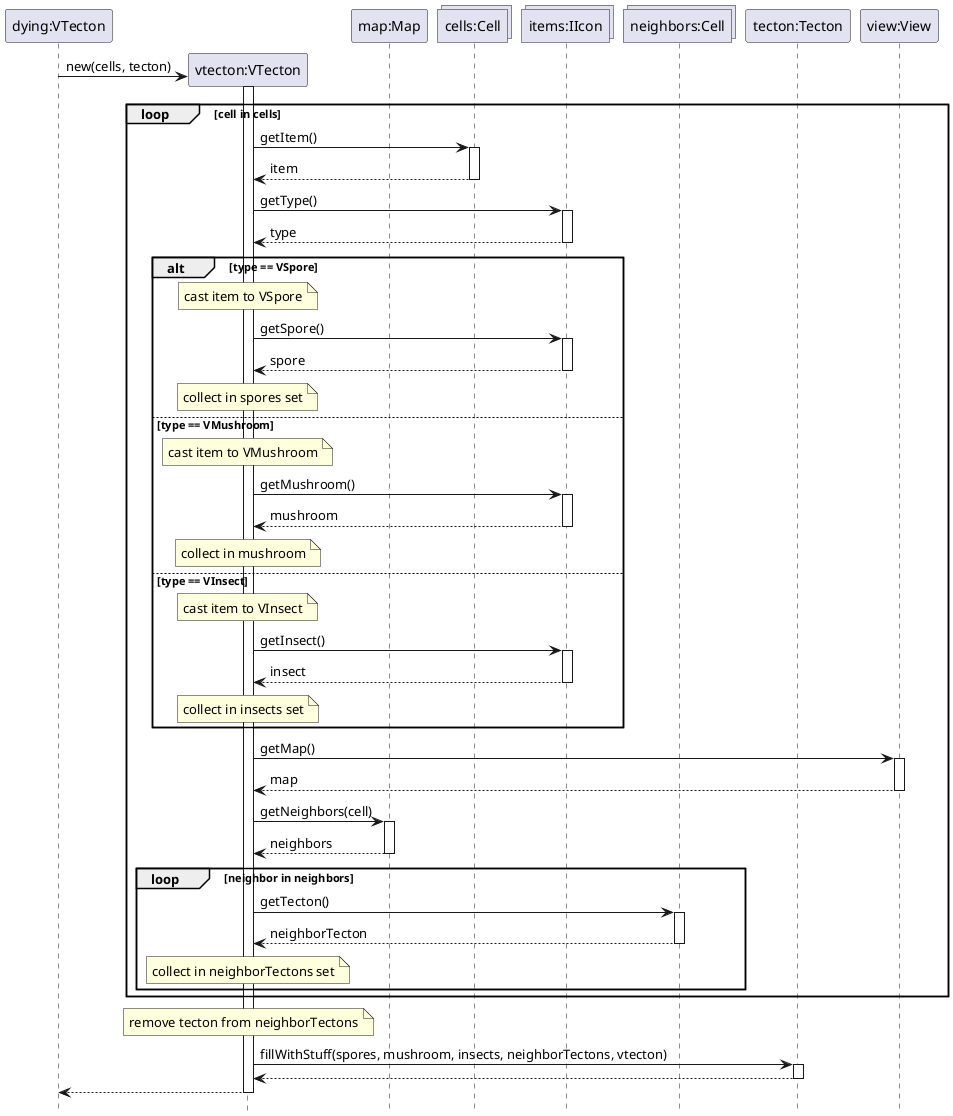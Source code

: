 @startuml VTectonCtor
hide footbox

participant "dying:VTecton" as dying
participant "vtecton:VTecton" as vtecton
participant "map:Map" as map
collections "cells:Cell" as cells
collections "items:IIcon" as items
collections "neighbors:Cell" as neighbors
participant "tecton:Tecton" as tecton
participant "view:View" as view

create vtecton
dying -> vtecton : new(cells, tecton)
activate vtecton

loop cell in cells

    vtecton -> cells : getItem()
    activate cells
    return item
    vtecton -> items : getType()
    activate items
    return type

    alt type == VSpore
        note over vtecton : cast item to VSpore
        vtecton -> items : getSpore()
        activate items

        return spore

        note over vtecton : collect in spores set
    

    else type == VMushroom
        note over vtecton : cast item to VMushroom
        vtecton -> items : getMushroom()
        activate items

        return mushroom
        
        note over vtecton : collect in mushroom 
    

    else type == VInsect
        note over vtecton : cast item to VInsect
        vtecton -> items : getInsect()
        activate items

        return insect

        note over vtecton : collect in insects set
    end

    vtecton -> view : getMap()
    activate view
    return map
    vtecton -> map : getNeighbors(cell)
    activate map
    return neighbors

    loop neighbor in neighbors
        vtecton -> neighbors : getTecton()
        activate neighbors

        return neighborTecton
    
        note over vtecton : collect in neighborTectons set
    end
end

note over vtecton : remove tecton from neighborTectons

vtecton -> tecton : fillWithStuff(spores, mushroom, insects, neighborTectons, vtecton)
activate tecton
return

return
@enduml